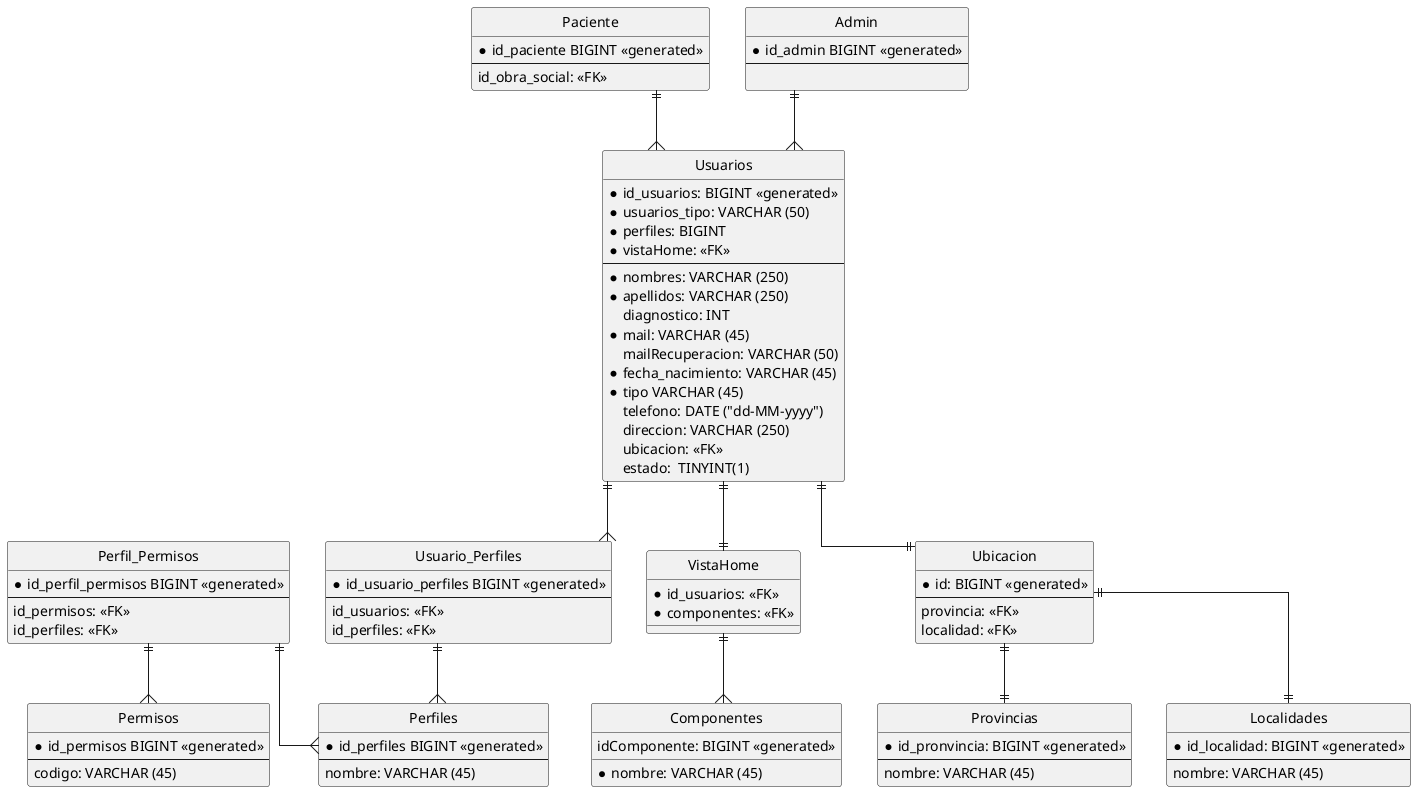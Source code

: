 @startuml
hide circle
skinparam linetype ortho

entity "Usuarios" as Usuarios {
    *id_usuarios: BIGINT <<generated>>
    *usuarios_tipo: VARCHAR (50)
    *perfiles: BIGINT
    *vistaHome: <<FK>>
    --
    *nombres: VARCHAR (250)
    *apellidos: VARCHAR (250)
    diagnostico: INT
    *mail: VARCHAR (45)
    mailRecuperacion: VARCHAR (50)
    *fecha_nacimiento: VARCHAR (45)
    *tipo VARCHAR (45)
    telefono: DATE ("dd-MM-yyyy")
    direccion: VARCHAR (250)
    ubicacion: <<FK>>
    estado:  TINYINT(1)
}

entity "VistaHome" as VH {
    *id_usuarios: <<FK>>
    *componentes: <<FK>>
}

entity "Componentes" as CF {
    idComponente: BIGINT <<generated>>
    *nombre: VARCHAR (45)
}

entity "Provincias" as Provincias {
    *id_pronvincia: BIGINT <<generated>>
    --
    nombre: VARCHAR (45)
}

entity "Localidades" as Localidades {
    *id_localidad: BIGINT <<generated>>
    --
    nombre: VARCHAR (45)
}

entity "Ubicacion" as Ubicacion {
    *id: BIGINT <<generated>>
    --
    provincia: <<FK>>
    localidad: <<FK>>
}

entity "Paciente" as Paciente {
    *id_paciente BIGINT <<generated>>
    --
    id_obra_social: <<FK>>
}

entity "Admin" as Admin {
    *id_admin BIGINT <<generated>>
    --

}

entity "Usuario_Perfiles" as Usuario_Perfiles {
    *id_usuario_perfiles BIGINT <<generated>>
    --
    id_usuarios: <<FK>>
    id_perfiles: <<FK>>
}

entity "Perfiles" as Perfiles {
    *id_perfiles BIGINT <<generated>>
    --
    nombre: VARCHAR (45)
}

entity "Perfil_Permisos" as Perfil_Permisos {
    *id_perfil_permisos BIGINT <<generated>>
    --
    id_permisos: <<FK>>
    id_perfiles: <<FK>>
}

entity "Permisos" as Permisos {
    *id_permisos BIGINT <<generated>>
    --
    codigo: VARCHAR (45)
}

Usuarios ||--{  Usuario_Perfiles
Usuario_Perfiles ||--{ Perfiles
Perfil_Permisos ||--{ Permisos
Perfil_Permisos ||--{ Perfiles
' Perfil_Permisos ||--{  Usuario_Perfiles

Usuarios ||--|| VH
VH ||--{  CF

Paciente ||--{  Usuarios
Admin ||--{  Usuarios

Usuarios  ||--|| Ubicacion
Ubicacion ||--|| Provincias
Ubicacion ||--|| Localidades

@enduml

